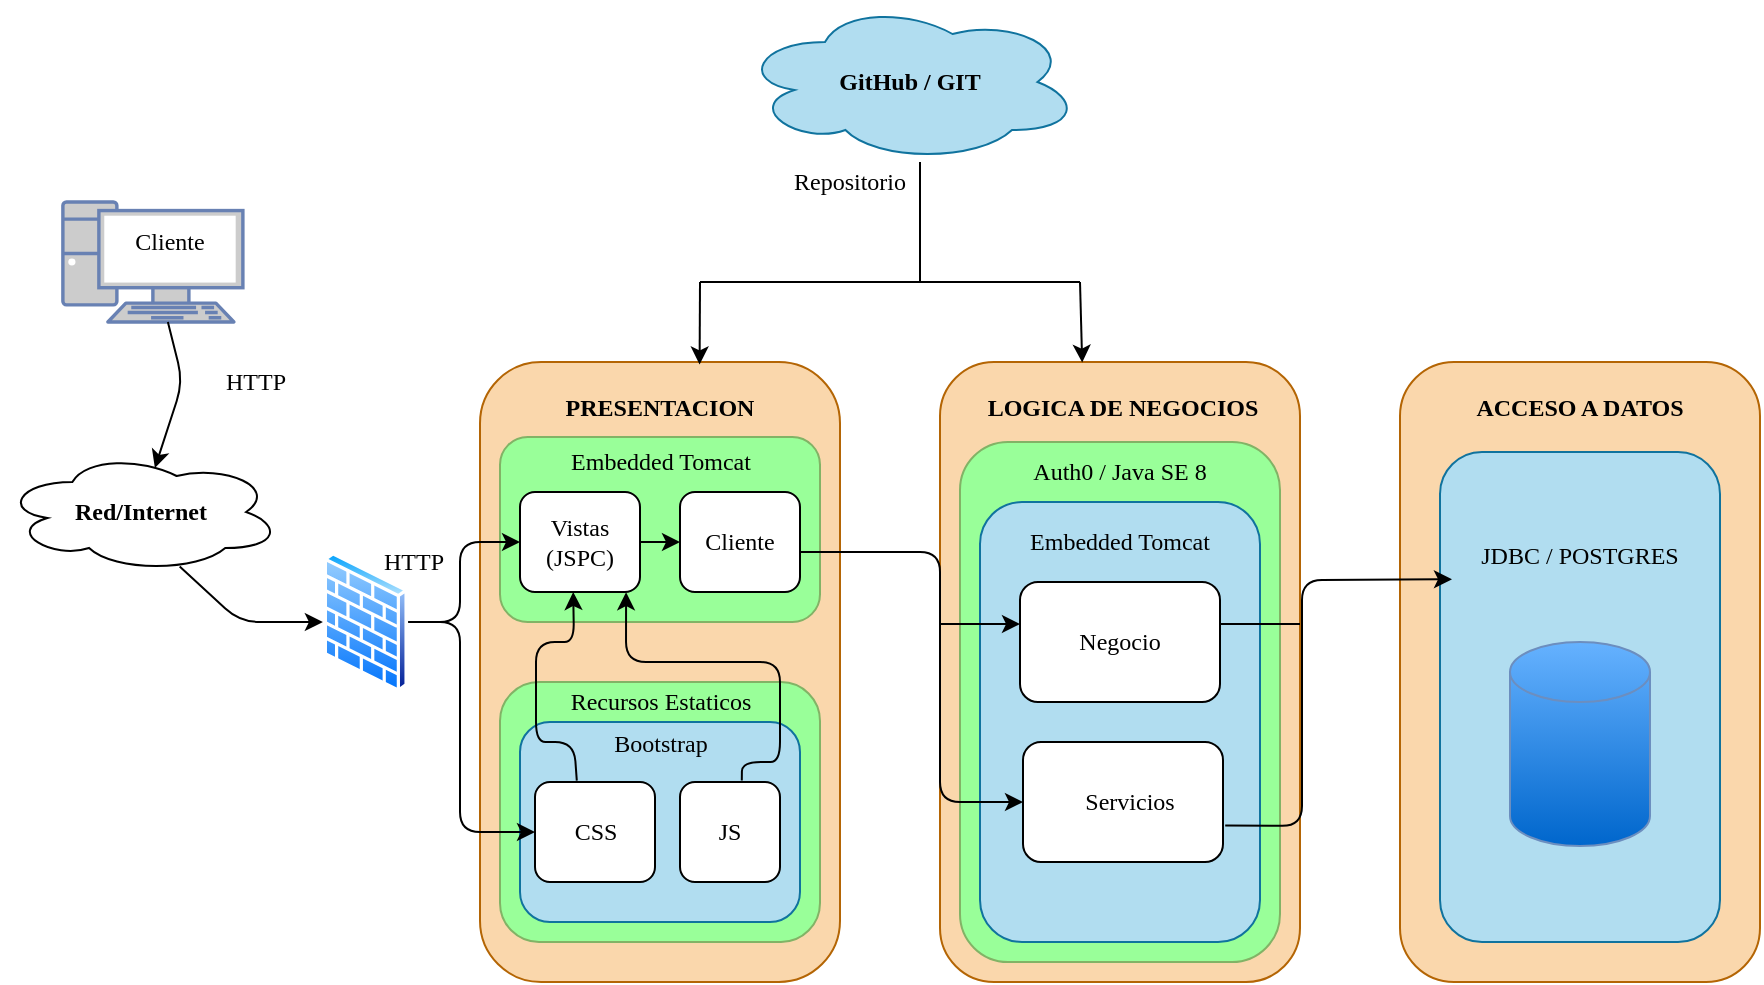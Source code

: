 <mxfile version="15.2.9" type="github"><diagram id="49B5O1MWbenNxNYki3BV" name="Page-1"><mxGraphModel dx="1156" dy="576" grid="1" gridSize="10" guides="1" tooltips="1" connect="1" arrows="1" fold="1" page="1" pageScale="1" pageWidth="827" pageHeight="1169" background="none" math="0" shadow="0"><root><mxCell id="0"/><mxCell id="1" parent="0"/><mxCell id="5a-Zzrwuj2xHwjKdIeCM-1" value="GitHub / GIT" style="ellipse;shape=cloud;whiteSpace=wrap;fontFamily=Verdana;fillColor=#b1ddf0;strokeColor=#10739e;verticalAlign=middle;labelBackgroundColor=none;html=1;fontStyle=1" vertex="1" parent="1"><mxGeometry x="720" y="310" width="170" height="80" as="geometry"/></mxCell><mxCell id="5a-Zzrwuj2xHwjKdIeCM-9" value="&lt;span style=&quot;color: rgba(0 , 0 , 0 , 0) ; font-family: monospace ; font-size: 0px&quot;&gt;%3CmxGraphModel%3E%3Croot%3E%3CmxCell%20id%3D%220%22%2F%3E%3CmxCell%20id%3D%221%22%20parent%3D%220%22%2F%3E%3CmxCell%20id%3D%222%22%20value%3D%22%22%20style%3D%22endArrow%3Dclassic%3Bhtml%3D1%3BfontFamily%3DVerdana%3BfontColor%3D%23FFFFFF%3BexitX%3D0.405%3BexitY%3D-0.014%3BexitDx%3D0%3BexitDy%3D0%3BexitPerimeter%3D0%3BentryX%3D0.5%3BentryY%3D1%3BentryDx%3D0%3BentryDy%3D0%3B%22%20edge%3D%221%22%20parent%3D%221%22%3E%3CmxGeometry%20width%3D%2250%22%20height%3D%2250%22%20relative%3D%221%22%20as%3D%22geometry%22%3E%3CmxPoint%20x%3D%22641.8%22%20y%3D%22700.3%22%20as%3D%22sourcePoint%22%2F%3E%3CmxPoint%20x%3D%22640%22%20y%3D%22606.0%22%20as%3D%22targetPoint%22%2F%3E%3CArray%20as%3D%22points%22%3E%3CmxPoint%20x%3D%22640%22%20y%3D%22620%22%2F%3E%3CmxPoint%20x%3D%22640%22%20y%3D%22611%22%2F%3E%3C%2FArray%3E%3C%2FmxGeometry%3E%3C%2FmxCell%3E%3C%2Froot%3E%3C%2FmxGraphModel%3E&lt;/span&gt;" style="rounded=1;whiteSpace=wrap;html=1;labelBackgroundColor=none;fontFamily=Verdana;verticalAlign=middle;fillColor=#fad7ac;strokeColor=#b46504;arcSize=17;" vertex="1" parent="1"><mxGeometry x="590" y="490" width="180" height="310" as="geometry"/></mxCell><mxCell id="5a-Zzrwuj2xHwjKdIeCM-10" value="" style="rounded=1;whiteSpace=wrap;html=1;labelBackgroundColor=none;fontFamily=Verdana;verticalAlign=middle;fillColor=#fad7ac;strokeColor=#b46504;" vertex="1" parent="1"><mxGeometry x="820" y="490" width="180" height="310" as="geometry"/></mxCell><mxCell id="5a-Zzrwuj2xHwjKdIeCM-11" value="" style="rounded=1;whiteSpace=wrap;html=1;labelBackgroundColor=none;fontFamily=Verdana;verticalAlign=middle;fillColor=#fad7ac;strokeColor=#b46504;" vertex="1" parent="1"><mxGeometry x="1050" y="490" width="180" height="310" as="geometry"/></mxCell><mxCell id="5a-Zzrwuj2xHwjKdIeCM-17" value="" style="endArrow=none;html=1;fontFamily=Verdana;fontColor=#FFFFFF;" edge="1" parent="1"><mxGeometry width="50" height="50" relative="1" as="geometry"><mxPoint x="700" y="450" as="sourcePoint"/><mxPoint x="890" y="450" as="targetPoint"/></mxGeometry></mxCell><mxCell id="5a-Zzrwuj2xHwjKdIeCM-18" value="" style="endArrow=classic;html=1;fontFamily=Verdana;fontColor=#FFFFFF;entryX=0.61;entryY=0.004;entryDx=0;entryDy=0;entryPerimeter=0;" edge="1" parent="1" target="5a-Zzrwuj2xHwjKdIeCM-9"><mxGeometry width="50" height="50" relative="1" as="geometry"><mxPoint x="700" y="450" as="sourcePoint"/><mxPoint x="790" y="450" as="targetPoint"/></mxGeometry></mxCell><mxCell id="5a-Zzrwuj2xHwjKdIeCM-19" value="" style="endArrow=classic;html=1;fontFamily=Verdana;fontColor=#FFFFFF;entryX=0.395;entryY=0.001;entryDx=0;entryDy=0;entryPerimeter=0;" edge="1" parent="1" target="5a-Zzrwuj2xHwjKdIeCM-10"><mxGeometry width="50" height="50" relative="1" as="geometry"><mxPoint x="890" y="450" as="sourcePoint"/><mxPoint x="935" y="400" as="targetPoint"/></mxGeometry></mxCell><mxCell id="5a-Zzrwuj2xHwjKdIeCM-21" value="" style="endArrow=none;html=1;fontFamily=Verdana;fontColor=#FFFFFF;" edge="1" parent="1"><mxGeometry width="50" height="50" relative="1" as="geometry"><mxPoint x="810" y="450" as="sourcePoint"/><mxPoint x="810" y="390" as="targetPoint"/></mxGeometry></mxCell><mxCell id="5a-Zzrwuj2xHwjKdIeCM-22" value="" style="aspect=fixed;perimeter=ellipsePerimeter;html=1;align=center;shadow=0;dashed=0;spacingTop=3;image;image=img/lib/active_directory/firewall.svg;labelBackgroundColor=none;fontFamily=Verdana;fontColor=#FFFFFF;strokeColor=#FF0000;fillColor=#FF3333;gradientColor=#FF3333;rotation=0;" vertex="1" parent="1"><mxGeometry x="511.44" y="585" width="42.7" height="70" as="geometry"/></mxCell><mxCell id="5a-Zzrwuj2xHwjKdIeCM-23" value="Red/Internet" style="ellipse;shape=cloud;whiteSpace=wrap;fontFamily=Verdana;verticalAlign=middle;labelBackgroundColor=none;html=1;fontStyle=1" vertex="1" parent="1"><mxGeometry x="351.44" y="535" width="139" height="60" as="geometry"/></mxCell><mxCell id="5a-Zzrwuj2xHwjKdIeCM-24" value="" style="fontColor=#0066CC;verticalAlign=top;verticalLabelPosition=bottom;labelPosition=center;align=center;html=1;outlineConnect=0;fillColor=#CCCCCC;strokeColor=#6881B3;gradientColor=none;gradientDirection=north;strokeWidth=2;shape=mxgraph.networks.pc;labelBackgroundColor=none;fontFamily=Verdana;" vertex="1" parent="1"><mxGeometry x="381.44" y="410" width="90" height="60" as="geometry"/></mxCell><mxCell id="5a-Zzrwuj2xHwjKdIeCM-25" value="" style="endArrow=classic;html=1;fontFamily=Verdana;fontColor=#FFFFFF;" edge="1" parent="1" source="5a-Zzrwuj2xHwjKdIeCM-24"><mxGeometry width="50" height="50" relative="1" as="geometry"><mxPoint x="431.44" y="480" as="sourcePoint"/><mxPoint x="427.44" y="543" as="targetPoint"/><Array as="points"><mxPoint x="441.44" y="500"/></Array></mxGeometry></mxCell><mxCell id="5a-Zzrwuj2xHwjKdIeCM-26" value="Cliente" style="text;html=1;fillColor=none;align=center;verticalAlign=middle;whiteSpace=wrap;rounded=0;labelBackgroundColor=none;fontFamily=Verdana;" vertex="1" parent="1"><mxGeometry x="405.44" y="420" width="60" height="20" as="geometry"/></mxCell><mxCell id="5a-Zzrwuj2xHwjKdIeCM-27" value="HTTP" style="text;html=1;fillColor=none;align=center;verticalAlign=middle;whiteSpace=wrap;rounded=0;labelBackgroundColor=none;fontFamily=Verdana;" vertex="1" parent="1"><mxGeometry x="445.44" y="480" width="66" height="40" as="geometry"/></mxCell><mxCell id="5a-Zzrwuj2xHwjKdIeCM-28" value="" style="endArrow=classic;html=1;fontFamily=Verdana;fontColor=#FFFFFF;exitX=0.636;exitY=0.954;exitDx=0;exitDy=0;exitPerimeter=0;entryX=0;entryY=0.5;entryDx=0;entryDy=0;" edge="1" parent="1" source="5a-Zzrwuj2xHwjKdIeCM-23" target="5a-Zzrwuj2xHwjKdIeCM-22"><mxGeometry width="50" height="50" relative="1" as="geometry"><mxPoint x="461.44" y="660" as="sourcePoint"/><mxPoint x="511.44" y="610" as="targetPoint"/><Array as="points"><mxPoint x="470" y="620"/></Array></mxGeometry></mxCell><mxCell id="5a-Zzrwuj2xHwjKdIeCM-30" value="HTTP" style="text;html=1;fillColor=none;align=center;verticalAlign=middle;whiteSpace=wrap;rounded=0;labelBackgroundColor=none;fontFamily=Verdana;" vertex="1" parent="1"><mxGeometry x="524" y="570" width="66" height="40" as="geometry"/></mxCell><mxCell id="5a-Zzrwuj2xHwjKdIeCM-31" value="ACCESO A DATOS" style="text;html=1;fillColor=none;align=center;verticalAlign=middle;whiteSpace=wrap;rounded=0;labelBackgroundColor=none;fontFamily=Verdana;fontStyle=1" vertex="1" parent="1"><mxGeometry x="1065" y="490" width="150" height="45" as="geometry"/></mxCell><mxCell id="5a-Zzrwuj2xHwjKdIeCM-32" value="LOGICA DE NEGOCIOS" style="text;html=1;fillColor=none;align=center;verticalAlign=middle;whiteSpace=wrap;rounded=0;labelBackgroundColor=none;fontFamily=Verdana;fontStyle=1" vertex="1" parent="1"><mxGeometry x="829" y="490" width="165" height="45" as="geometry"/></mxCell><mxCell id="5a-Zzrwuj2xHwjKdIeCM-33" value="PRESENTACION" style="text;html=1;fillColor=none;align=center;verticalAlign=middle;whiteSpace=wrap;rounded=0;labelBackgroundColor=none;fontFamily=Verdana;fontStyle=1" vertex="1" parent="1"><mxGeometry x="605" y="490" width="150" height="45" as="geometry"/></mxCell><mxCell id="5a-Zzrwuj2xHwjKdIeCM-34" value="" style="rounded=1;whiteSpace=wrap;html=1;labelBackgroundColor=none;fontFamily=Verdana;strokeColor=#10739e;fillColor=#b1ddf0;verticalAlign=middle;" vertex="1" parent="1"><mxGeometry x="1070" y="535" width="140" height="245" as="geometry"/></mxCell><mxCell id="5a-Zzrwuj2xHwjKdIeCM-35" value="" style="shape=cylinder3;whiteSpace=wrap;html=1;boundedLbl=1;backgroundOutline=1;size=15;labelBackgroundColor=none;fontFamily=Verdana;strokeColor=#6c8ebf;fillColor=#66B2FF;verticalAlign=middle;gradientColor=#0066CC;" vertex="1" parent="1"><mxGeometry x="1105" y="630" width="70" height="102" as="geometry"/></mxCell><mxCell id="5a-Zzrwuj2xHwjKdIeCM-36" value="JDBC / POSTGRES" style="text;html=1;fillColor=none;align=center;verticalAlign=middle;whiteSpace=wrap;rounded=0;labelBackgroundColor=none;fontFamily=Verdana;" vertex="1" parent="1"><mxGeometry x="1075" y="564.5" width="130" height="45.5" as="geometry"/></mxCell><mxCell id="5a-Zzrwuj2xHwjKdIeCM-37" value="" style="rounded=1;whiteSpace=wrap;html=1;labelBackgroundColor=none;fontFamily=Verdana;strokeColor=#82b366;fillColor=#99FF99;verticalAlign=middle;" vertex="1" parent="1"><mxGeometry x="830" y="530" width="160" height="260" as="geometry"/></mxCell><mxCell id="5a-Zzrwuj2xHwjKdIeCM-38" value="Auth0 / Java SE 8" style="text;html=1;align=center;verticalAlign=middle;whiteSpace=wrap;rounded=0;labelBackgroundColor=none;fontFamily=Verdana;" vertex="1" parent="1"><mxGeometry x="850" y="535" width="120" height="20" as="geometry"/></mxCell><mxCell id="5a-Zzrwuj2xHwjKdIeCM-39" value="" style="rounded=1;whiteSpace=wrap;html=1;labelBackgroundColor=none;fontFamily=Verdana;strokeColor=#10739e;fillColor=#b1ddf0;verticalAlign=middle;" vertex="1" parent="1"><mxGeometry x="840" y="560" width="140" height="220" as="geometry"/></mxCell><mxCell id="5a-Zzrwuj2xHwjKdIeCM-40" value="Embedded Tomcat" style="text;html=1;fillColor=none;align=center;verticalAlign=middle;whiteSpace=wrap;rounded=0;labelBackgroundColor=none;fontFamily=Verdana;" vertex="1" parent="1"><mxGeometry x="850" y="570" width="120" height="20" as="geometry"/></mxCell><mxCell id="5a-Zzrwuj2xHwjKdIeCM-41" value="" style="rounded=1;whiteSpace=wrap;html=1;labelBackgroundColor=none;fontFamily=Verdana;verticalAlign=middle;" vertex="1" parent="1"><mxGeometry x="860" y="600" width="100" height="60" as="geometry"/></mxCell><mxCell id="5a-Zzrwuj2xHwjKdIeCM-42" value="Negocio" style="text;html=1;align=center;verticalAlign=middle;whiteSpace=wrap;rounded=0;labelBackgroundColor=none;fontFamily=Verdana;" vertex="1" parent="1"><mxGeometry x="880" y="620" width="60" height="20" as="geometry"/></mxCell><mxCell id="5a-Zzrwuj2xHwjKdIeCM-43" value="" style="rounded=1;whiteSpace=wrap;html=1;labelBackgroundColor=none;fontFamily=Verdana;verticalAlign=middle;" vertex="1" parent="1"><mxGeometry x="861.5" y="680" width="100" height="60" as="geometry"/></mxCell><mxCell id="5a-Zzrwuj2xHwjKdIeCM-44" value="Servicios" style="text;html=1;align=center;verticalAlign=middle;whiteSpace=wrap;rounded=0;labelBackgroundColor=none;fontFamily=Verdana;" vertex="1" parent="1"><mxGeometry x="880" y="700" width="70" height="20" as="geometry"/></mxCell><mxCell id="5a-Zzrwuj2xHwjKdIeCM-45" value="Repositorio" style="text;html=1;align=center;verticalAlign=middle;whiteSpace=wrap;rounded=0;labelBackgroundColor=none;fontFamily=Verdana;fillColor=none;" vertex="1" parent="1"><mxGeometry x="710" y="390" width="130" height="20" as="geometry"/></mxCell><mxCell id="5a-Zzrwuj2xHwjKdIeCM-47" value="" style="rounded=1;whiteSpace=wrap;html=1;labelBackgroundColor=none;fontFamily=Verdana;strokeColor=#82b366;fillColor=#99FF99;verticalAlign=middle;" vertex="1" parent="1"><mxGeometry x="600" y="527.5" width="160" height="92.5" as="geometry"/></mxCell><mxCell id="5a-Zzrwuj2xHwjKdIeCM-48" value="Vistas (JSPC)" style="rounded=1;whiteSpace=wrap;html=1;labelBackgroundColor=none;fontFamily=Verdana;verticalAlign=middle;" vertex="1" parent="1"><mxGeometry x="610" y="555" width="60" height="50" as="geometry"/></mxCell><mxCell id="5a-Zzrwuj2xHwjKdIeCM-49" value="Cliente" style="rounded=1;whiteSpace=wrap;html=1;labelBackgroundColor=none;fontFamily=Verdana;verticalAlign=middle;" vertex="1" parent="1"><mxGeometry x="690" y="555" width="60" height="50" as="geometry"/></mxCell><mxCell id="5a-Zzrwuj2xHwjKdIeCM-50" value="Embedded Tomcat" style="text;html=1;align=center;verticalAlign=middle;whiteSpace=wrap;rounded=0;labelBackgroundColor=none;fontFamily=Verdana;" vertex="1" parent="1"><mxGeometry x="617.5" y="530" width="125" height="20" as="geometry"/></mxCell><mxCell id="5a-Zzrwuj2xHwjKdIeCM-51" value="" style="rounded=1;whiteSpace=wrap;html=1;labelBackgroundColor=none;fontFamily=Verdana;strokeColor=#82b366;fillColor=#99FF99;verticalAlign=middle;" vertex="1" parent="1"><mxGeometry x="600" y="650" width="160" height="130" as="geometry"/></mxCell><mxCell id="5a-Zzrwuj2xHwjKdIeCM-52" value="Recursos Estaticos" style="text;html=1;align=center;verticalAlign=middle;whiteSpace=wrap;rounded=0;labelBackgroundColor=none;fontFamily=Verdana;" vertex="1" parent="1"><mxGeometry x="617.5" y="650" width="125" height="20" as="geometry"/></mxCell><mxCell id="5a-Zzrwuj2xHwjKdIeCM-53" value="" style="rounded=1;whiteSpace=wrap;html=1;labelBackgroundColor=none;fontFamily=Verdana;strokeColor=#10739e;fillColor=#b1ddf0;verticalAlign=middle;" vertex="1" parent="1"><mxGeometry x="610" y="670" width="140" height="100" as="geometry"/></mxCell><mxCell id="5a-Zzrwuj2xHwjKdIeCM-55" value="Bootstrap" style="text;html=1;align=center;verticalAlign=middle;whiteSpace=wrap;rounded=0;labelBackgroundColor=none;fontFamily=Verdana;" vertex="1" parent="1"><mxGeometry x="617.5" y="671" width="125" height="20" as="geometry"/></mxCell><mxCell id="5a-Zzrwuj2xHwjKdIeCM-56" value="CSS" style="rounded=1;whiteSpace=wrap;html=1;labelBackgroundColor=none;fontFamily=Verdana;verticalAlign=middle;" vertex="1" parent="1"><mxGeometry x="617.5" y="700" width="60" height="50" as="geometry"/></mxCell><mxCell id="5a-Zzrwuj2xHwjKdIeCM-57" value="JS" style="rounded=1;whiteSpace=wrap;html=1;labelBackgroundColor=none;fontFamily=Verdana;verticalAlign=middle;" vertex="1" parent="1"><mxGeometry x="690" y="700" width="50" height="50" as="geometry"/></mxCell><mxCell id="5a-Zzrwuj2xHwjKdIeCM-58" value="" style="endArrow=classic;html=1;fontFamily=Verdana;fontColor=#FFFFFF;exitX=1.001;exitY=0.695;exitDx=0;exitDy=0;exitPerimeter=0;entryX=0;entryY=0.75;entryDx=0;entryDy=0;" edge="1" parent="1"><mxGeometry width="50" height="50" relative="1" as="geometry"><mxPoint x="962.6" y="721.7" as="sourcePoint"/><mxPoint x="1076" y="598.625" as="targetPoint"/><Array as="points"><mxPoint x="1001" y="722"/><mxPoint x="1001" y="700"/><mxPoint x="1001" y="660"/><mxPoint x="1001" y="599"/></Array></mxGeometry></mxCell><mxCell id="5a-Zzrwuj2xHwjKdIeCM-59" value="" style="endArrow=none;html=1;fontFamily=Verdana;fontColor=#FFFFFF;exitX=1;exitY=0.35;exitDx=0;exitDy=0;exitPerimeter=0;" edge="1" parent="1" source="5a-Zzrwuj2xHwjKdIeCM-41"><mxGeometry width="50" height="50" relative="1" as="geometry"><mxPoint x="950" y="671" as="sourcePoint"/><mxPoint x="1000" y="621" as="targetPoint"/></mxGeometry></mxCell><mxCell id="5a-Zzrwuj2xHwjKdIeCM-60" value="" style="endArrow=classic;html=1;fontFamily=Verdana;fontColor=#FFFFFF;entryX=0;entryY=0.5;entryDx=0;entryDy=0;" edge="1" parent="1" target="5a-Zzrwuj2xHwjKdIeCM-43"><mxGeometry width="50" height="50" relative="1" as="geometry"><mxPoint x="750" y="585" as="sourcePoint"/><mxPoint x="800" y="535" as="targetPoint"/><Array as="points"><mxPoint x="820" y="585"/><mxPoint x="820" y="710"/></Array></mxGeometry></mxCell><mxCell id="5a-Zzrwuj2xHwjKdIeCM-61" value="" style="endArrow=classic;html=1;fontFamily=Verdana;fontColor=#FFFFFF;" edge="1" parent="1"><mxGeometry width="50" height="50" relative="1" as="geometry"><mxPoint x="820" y="621" as="sourcePoint"/><mxPoint x="860" y="621" as="targetPoint"/></mxGeometry></mxCell><mxCell id="5a-Zzrwuj2xHwjKdIeCM-62" value="" style="endArrow=classic;html=1;fontFamily=Verdana;fontColor=#FFFFFF;" edge="1" parent="1" source="5a-Zzrwuj2xHwjKdIeCM-48"><mxGeometry width="50" height="50" relative="1" as="geometry"><mxPoint x="640" y="630" as="sourcePoint"/><mxPoint x="690" y="580" as="targetPoint"/></mxGeometry></mxCell><mxCell id="5a-Zzrwuj2xHwjKdIeCM-63" value="" style="endArrow=classic;html=1;fontFamily=Verdana;fontColor=#FFFFFF;exitX=0.405;exitY=-0.014;exitDx=0;exitDy=0;exitPerimeter=0;entryX=0.5;entryY=1;entryDx=0;entryDy=0;" edge="1" parent="1"><mxGeometry width="50" height="50" relative="1" as="geometry"><mxPoint x="638.4" y="699.3" as="sourcePoint"/><mxPoint x="636.6" y="605" as="targetPoint"/><Array as="points"><mxPoint x="637" y="680"/><mxPoint x="618" y="680"/><mxPoint x="618" y="630"/><mxPoint x="637" y="630"/></Array></mxGeometry></mxCell><mxCell id="5a-Zzrwuj2xHwjKdIeCM-64" value="" style="endArrow=classic;html=1;fontFamily=Verdana;fontColor=#FFFFFF;exitX=0.405;exitY=-0.014;exitDx=0;exitDy=0;exitPerimeter=0;entryX=0.884;entryY=1.002;entryDx=0;entryDy=0;entryPerimeter=0;" edge="1" parent="1" target="5a-Zzrwuj2xHwjKdIeCM-48"><mxGeometry width="50" height="50" relative="1" as="geometry"><mxPoint x="720.9" y="699.3" as="sourcePoint"/><mxPoint x="719.1" y="605.0" as="targetPoint"/><Array as="points"><mxPoint x="721" y="690"/><mxPoint x="740" y="690"/><mxPoint x="740" y="640"/><mxPoint x="663" y="640"/></Array></mxGeometry></mxCell><mxCell id="5a-Zzrwuj2xHwjKdIeCM-65" value="" style="endArrow=classic;html=1;fontFamily=Verdana;fontColor=#FFFFFF;" edge="1" parent="1" source="5a-Zzrwuj2xHwjKdIeCM-22" target="5a-Zzrwuj2xHwjKdIeCM-56"><mxGeometry width="50" height="50" relative="1" as="geometry"><mxPoint x="530" y="660" as="sourcePoint"/><mxPoint x="580" y="610" as="targetPoint"/><Array as="points"><mxPoint x="580" y="620"/><mxPoint x="580" y="640"/><mxPoint x="580" y="725"/></Array></mxGeometry></mxCell><mxCell id="5a-Zzrwuj2xHwjKdIeCM-66" value="" style="endArrow=classic;html=1;fontFamily=Verdana;fontColor=#FFFFFF;exitX=1;exitY=0.5;exitDx=0;exitDy=0;" edge="1" parent="1" source="5a-Zzrwuj2xHwjKdIeCM-22" target="5a-Zzrwuj2xHwjKdIeCM-48"><mxGeometry width="50" height="50" relative="1" as="geometry"><mxPoint x="530" y="590" as="sourcePoint"/><mxPoint x="580" y="540" as="targetPoint"/><Array as="points"><mxPoint x="580" y="620"/><mxPoint x="580" y="580"/></Array></mxGeometry></mxCell></root></mxGraphModel></diagram></mxfile>